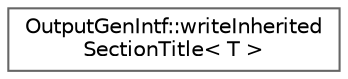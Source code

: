 digraph "Graphical Class Hierarchy"
{
 // INTERACTIVE_SVG=YES
 // LATEX_PDF_SIZE
  bgcolor="transparent";
  edge [fontname=Helvetica,fontsize=10,labelfontname=Helvetica,labelfontsize=10];
  node [fontname=Helvetica,fontsize=10,shape=box,height=0.2,width=0.4];
  rankdir="LR";
  Node0 [label="OutputGenIntf::writeInherited\lSectionTitle\< T \>",height=0.2,width=0.4,color="grey40", fillcolor="white", style="filled",URL="$d0/d00/struct_output_gen_intf_1_1write_inherited_section_title.html",tooltip=" "];
}

